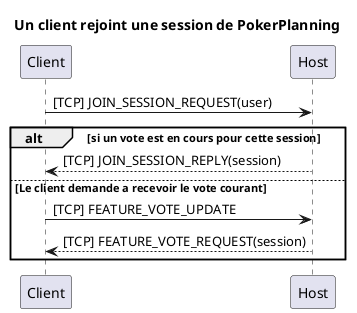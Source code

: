 @startuml

title Un client rejoint une session de PokerPlanning

participant Client
participant Host

Client->Host: [TCP] JOIN_SESSION_REQUEST(user)
alt si un vote est en cours pour cette session
Host-->Client: [TCP] JOIN_SESSION_REPLY(session)
else Le client demande a recevoir le vote courant
Client->Host: [TCP] FEATURE_VOTE_UPDATE
Host-->Client: [TCP] FEATURE_VOTE_REQUEST(session)

end

@enduml